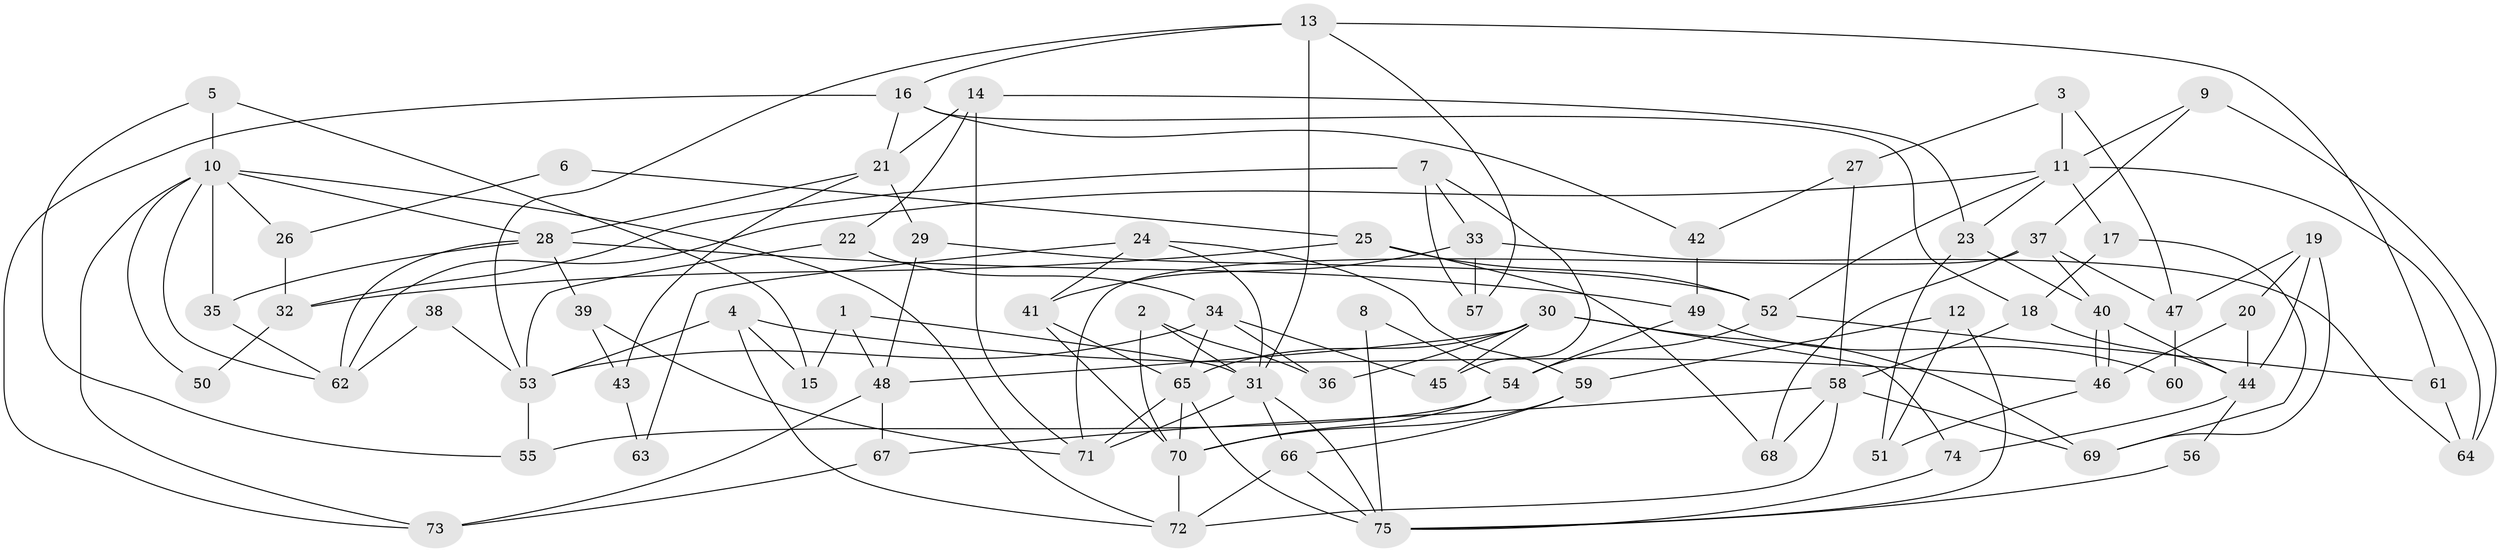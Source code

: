 // coarse degree distribution, {3: 0.16666666666666666, 6: 0.06666666666666667, 10: 0.13333333333333333, 4: 0.2, 5: 0.13333333333333333, 7: 0.1, 13: 0.03333333333333333, 8: 0.06666666666666667, 2: 0.06666666666666667, 9: 0.03333333333333333}
// Generated by graph-tools (version 1.1) at 2025/18/03/04/25 18:18:49]
// undirected, 75 vertices, 150 edges
graph export_dot {
graph [start="1"]
  node [color=gray90,style=filled];
  1;
  2;
  3;
  4;
  5;
  6;
  7;
  8;
  9;
  10;
  11;
  12;
  13;
  14;
  15;
  16;
  17;
  18;
  19;
  20;
  21;
  22;
  23;
  24;
  25;
  26;
  27;
  28;
  29;
  30;
  31;
  32;
  33;
  34;
  35;
  36;
  37;
  38;
  39;
  40;
  41;
  42;
  43;
  44;
  45;
  46;
  47;
  48;
  49;
  50;
  51;
  52;
  53;
  54;
  55;
  56;
  57;
  58;
  59;
  60;
  61;
  62;
  63;
  64;
  65;
  66;
  67;
  68;
  69;
  70;
  71;
  72;
  73;
  74;
  75;
  1 -- 48;
  1 -- 31;
  1 -- 15;
  2 -- 70;
  2 -- 36;
  2 -- 31;
  3 -- 11;
  3 -- 47;
  3 -- 27;
  4 -- 46;
  4 -- 72;
  4 -- 15;
  4 -- 53;
  5 -- 15;
  5 -- 55;
  5 -- 10;
  6 -- 26;
  6 -- 25;
  7 -- 33;
  7 -- 45;
  7 -- 32;
  7 -- 57;
  8 -- 75;
  8 -- 54;
  9 -- 11;
  9 -- 64;
  9 -- 37;
  10 -- 72;
  10 -- 26;
  10 -- 28;
  10 -- 35;
  10 -- 50;
  10 -- 62;
  10 -- 73;
  11 -- 62;
  11 -- 23;
  11 -- 17;
  11 -- 52;
  11 -- 64;
  12 -- 75;
  12 -- 59;
  12 -- 51;
  13 -- 57;
  13 -- 53;
  13 -- 16;
  13 -- 31;
  13 -- 61;
  14 -- 71;
  14 -- 21;
  14 -- 22;
  14 -- 23;
  16 -- 42;
  16 -- 18;
  16 -- 21;
  16 -- 73;
  17 -- 18;
  17 -- 69;
  18 -- 58;
  18 -- 44;
  19 -- 20;
  19 -- 44;
  19 -- 47;
  19 -- 69;
  20 -- 46;
  20 -- 44;
  21 -- 28;
  21 -- 29;
  21 -- 43;
  22 -- 34;
  22 -- 53;
  23 -- 40;
  23 -- 51;
  24 -- 59;
  24 -- 31;
  24 -- 41;
  24 -- 63;
  25 -- 68;
  25 -- 52;
  25 -- 32;
  26 -- 32;
  27 -- 58;
  27 -- 42;
  28 -- 35;
  28 -- 39;
  28 -- 49;
  28 -- 62;
  29 -- 48;
  29 -- 52;
  30 -- 69;
  30 -- 48;
  30 -- 36;
  30 -- 45;
  30 -- 65;
  30 -- 74;
  31 -- 66;
  31 -- 71;
  31 -- 75;
  32 -- 50;
  33 -- 64;
  33 -- 41;
  33 -- 57;
  34 -- 53;
  34 -- 65;
  34 -- 36;
  34 -- 45;
  35 -- 62;
  37 -- 71;
  37 -- 40;
  37 -- 47;
  37 -- 68;
  38 -- 53;
  38 -- 62;
  39 -- 71;
  39 -- 43;
  40 -- 46;
  40 -- 46;
  40 -- 44;
  41 -- 65;
  41 -- 70;
  42 -- 49;
  43 -- 63;
  44 -- 56;
  44 -- 74;
  46 -- 51;
  47 -- 60;
  48 -- 73;
  48 -- 67;
  49 -- 54;
  49 -- 60;
  52 -- 54;
  52 -- 61;
  53 -- 55;
  54 -- 70;
  54 -- 55;
  56 -- 75;
  58 -- 69;
  58 -- 72;
  58 -- 67;
  58 -- 68;
  59 -- 66;
  59 -- 70;
  61 -- 64;
  65 -- 75;
  65 -- 70;
  65 -- 71;
  66 -- 75;
  66 -- 72;
  67 -- 73;
  70 -- 72;
  74 -- 75;
}
